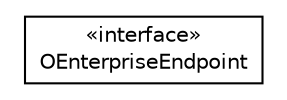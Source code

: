 #!/usr/local/bin/dot
#
# Class diagram 
# Generated by UMLGraph version R5_6-24-gf6e263 (http://www.umlgraph.org/)
#

digraph G {
	edge [fontname="Helvetica",fontsize=10,labelfontname="Helvetica",labelfontsize=10];
	node [fontname="Helvetica",fontsize=10,shape=plaintext];
	nodesep=0.25;
	ranksep=0.5;
	// com.orientechnologies.orient.core.enterprise.OEnterpriseEndpoint
	c103153 [label=<<table title="com.orientechnologies.orient.core.enterprise.OEnterpriseEndpoint" border="0" cellborder="1" cellspacing="0" cellpadding="2" port="p" href="./OEnterpriseEndpoint.html">
		<tr><td><table border="0" cellspacing="0" cellpadding="1">
<tr><td align="center" balign="center"> &#171;interface&#187; </td></tr>
<tr><td align="center" balign="center"> OEnterpriseEndpoint </td></tr>
		</table></td></tr>
		</table>>, URL="./OEnterpriseEndpoint.html", fontname="Helvetica", fontcolor="black", fontsize=10.0];
}

